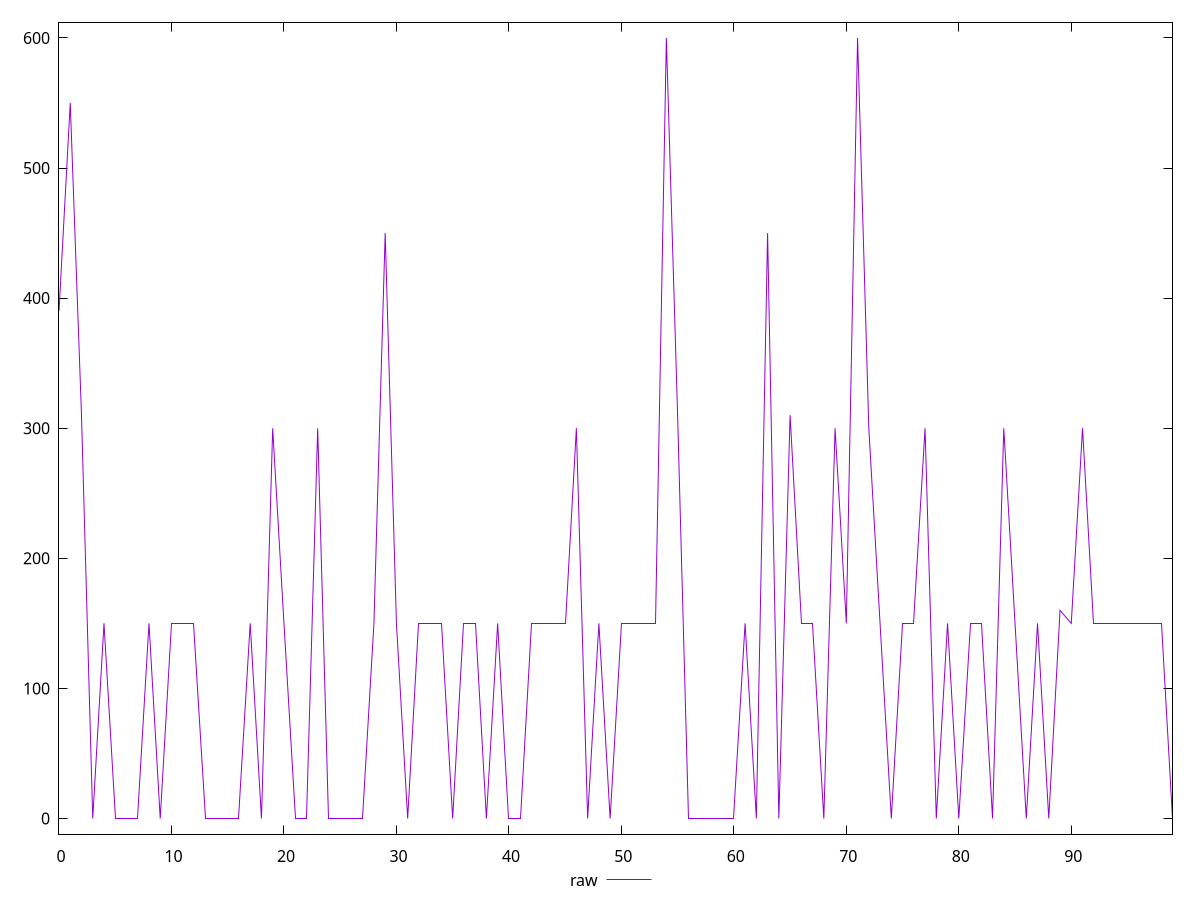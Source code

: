 reset

$raw <<EOF
0 390
1 550
2 310
3 0
4 150
5 0
6 0
7 0
8 150
9 0
10 150
11 150
12 150
13 0
14 0
15 0
16 0
17 150
18 0
19 300
20 150
21 0
22 0
23 300
24 0
25 0
26 0
27 0
28 150
29 450
30 150
31 0
32 150
33 150
34 150
35 0
36 150
37 150
38 0
39 150
40 0
41 0
42 150
43 150
44 150
45 150
46 300
47 0
48 150
49 0
50 150
51 150
52 150
53 150
54 600
55 310
56 0
57 0
58 0
59 0
60 0
61 150
62 0
63 450
64 0
65 310
66 150
67 150
68 0
69 300
70 150
71 600
72 300
73 150
74 0
75 150
76 150
77 300
78 0
79 150
80 0
81 150
82 150
83 0
84 300
85 150
86 0
87 150
88 0
89 160
90 150
91 300
92 150
93 150
94 150
95 150
96 150
97 150
98 150
99 0
EOF

set key outside below
set xrange [0:99]
set yrange [-12:612]
set trange [-12:612]
set terminal svg size 640, 500 enhanced background rgb 'white'
set output "report_00017_2021-02-10T15-08-03.406Z/uses-http2/samples/pages+cached+noadtech/raw/values.svg"

plot $raw title "raw" with line

reset

